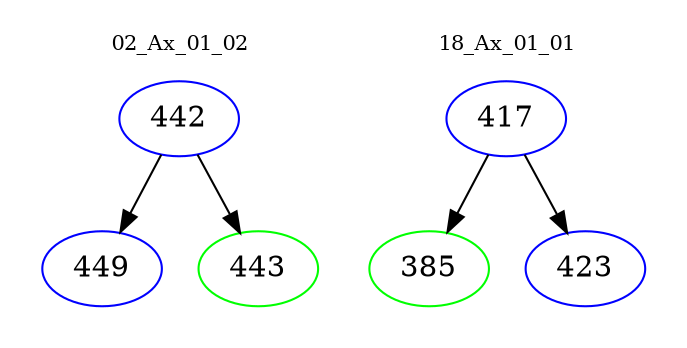 digraph{
subgraph cluster_0 {
color = white
label = "02_Ax_01_02";
fontsize=10;
T0_442 [label="442", color="blue"]
T0_442 -> T0_449 [color="black"]
T0_449 [label="449", color="blue"]
T0_442 -> T0_443 [color="black"]
T0_443 [label="443", color="green"]
}
subgraph cluster_1 {
color = white
label = "18_Ax_01_01";
fontsize=10;
T1_417 [label="417", color="blue"]
T1_417 -> T1_385 [color="black"]
T1_385 [label="385", color="green"]
T1_417 -> T1_423 [color="black"]
T1_423 [label="423", color="blue"]
}
}
